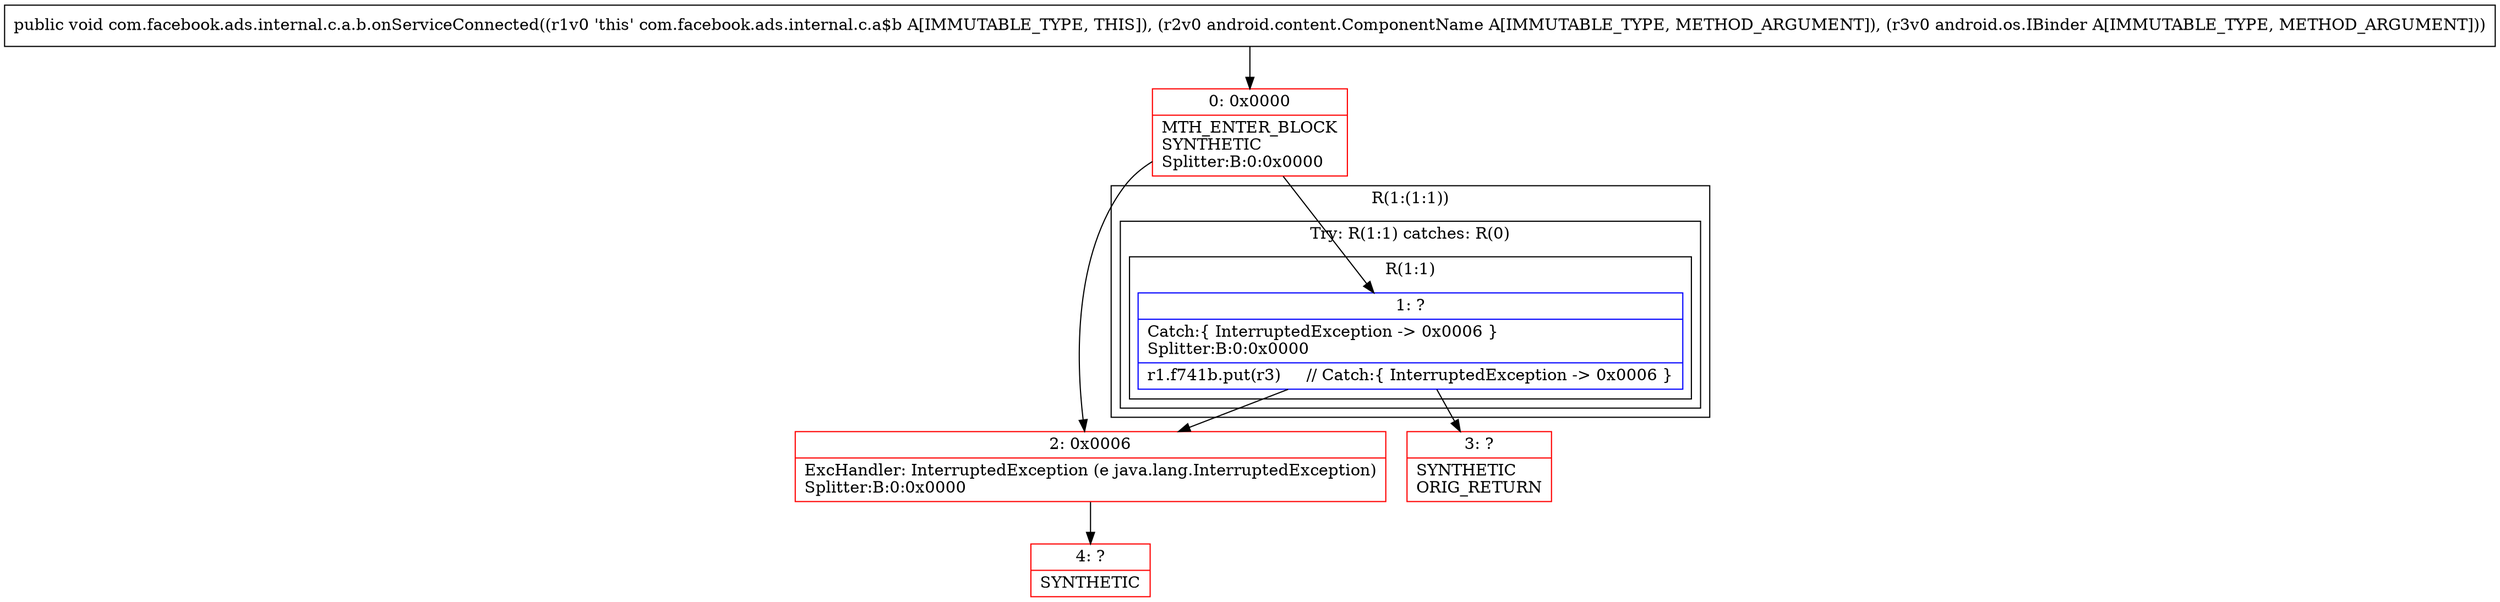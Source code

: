 digraph "CFG forcom.facebook.ads.internal.c.a.b.onServiceConnected(Landroid\/content\/ComponentName;Landroid\/os\/IBinder;)V" {
subgraph cluster_Region_1318863916 {
label = "R(1:(1:1))";
node [shape=record,color=blue];
subgraph cluster_TryCatchRegion_156954088 {
label = "Try: R(1:1) catches: R(0)";
node [shape=record,color=blue];
subgraph cluster_Region_976744935 {
label = "R(1:1)";
node [shape=record,color=blue];
Node_1 [shape=record,label="{1\:\ ?|Catch:\{ InterruptedException \-\> 0x0006 \}\lSplitter:B:0:0x0000\l|r1.f741b.put(r3)     \/\/ Catch:\{ InterruptedException \-\> 0x0006 \}\l}"];
}
subgraph cluster_Region_806395058 {
label = "R(0) | ExcHandler: InterruptedException (e java.lang.InterruptedException)\l";
node [shape=record,color=blue];
}
}
}
subgraph cluster_Region_806395058 {
label = "R(0) | ExcHandler: InterruptedException (e java.lang.InterruptedException)\l";
node [shape=record,color=blue];
}
Node_0 [shape=record,color=red,label="{0\:\ 0x0000|MTH_ENTER_BLOCK\lSYNTHETIC\lSplitter:B:0:0x0000\l}"];
Node_2 [shape=record,color=red,label="{2\:\ 0x0006|ExcHandler: InterruptedException (e java.lang.InterruptedException)\lSplitter:B:0:0x0000\l}"];
Node_3 [shape=record,color=red,label="{3\:\ ?|SYNTHETIC\lORIG_RETURN\l}"];
Node_4 [shape=record,color=red,label="{4\:\ ?|SYNTHETIC\l}"];
MethodNode[shape=record,label="{public void com.facebook.ads.internal.c.a.b.onServiceConnected((r1v0 'this' com.facebook.ads.internal.c.a$b A[IMMUTABLE_TYPE, THIS]), (r2v0 android.content.ComponentName A[IMMUTABLE_TYPE, METHOD_ARGUMENT]), (r3v0 android.os.IBinder A[IMMUTABLE_TYPE, METHOD_ARGUMENT])) }"];
MethodNode -> Node_0;
Node_1 -> Node_2;
Node_1 -> Node_3;
Node_0 -> Node_1;
Node_0 -> Node_2;
Node_2 -> Node_4;
}

